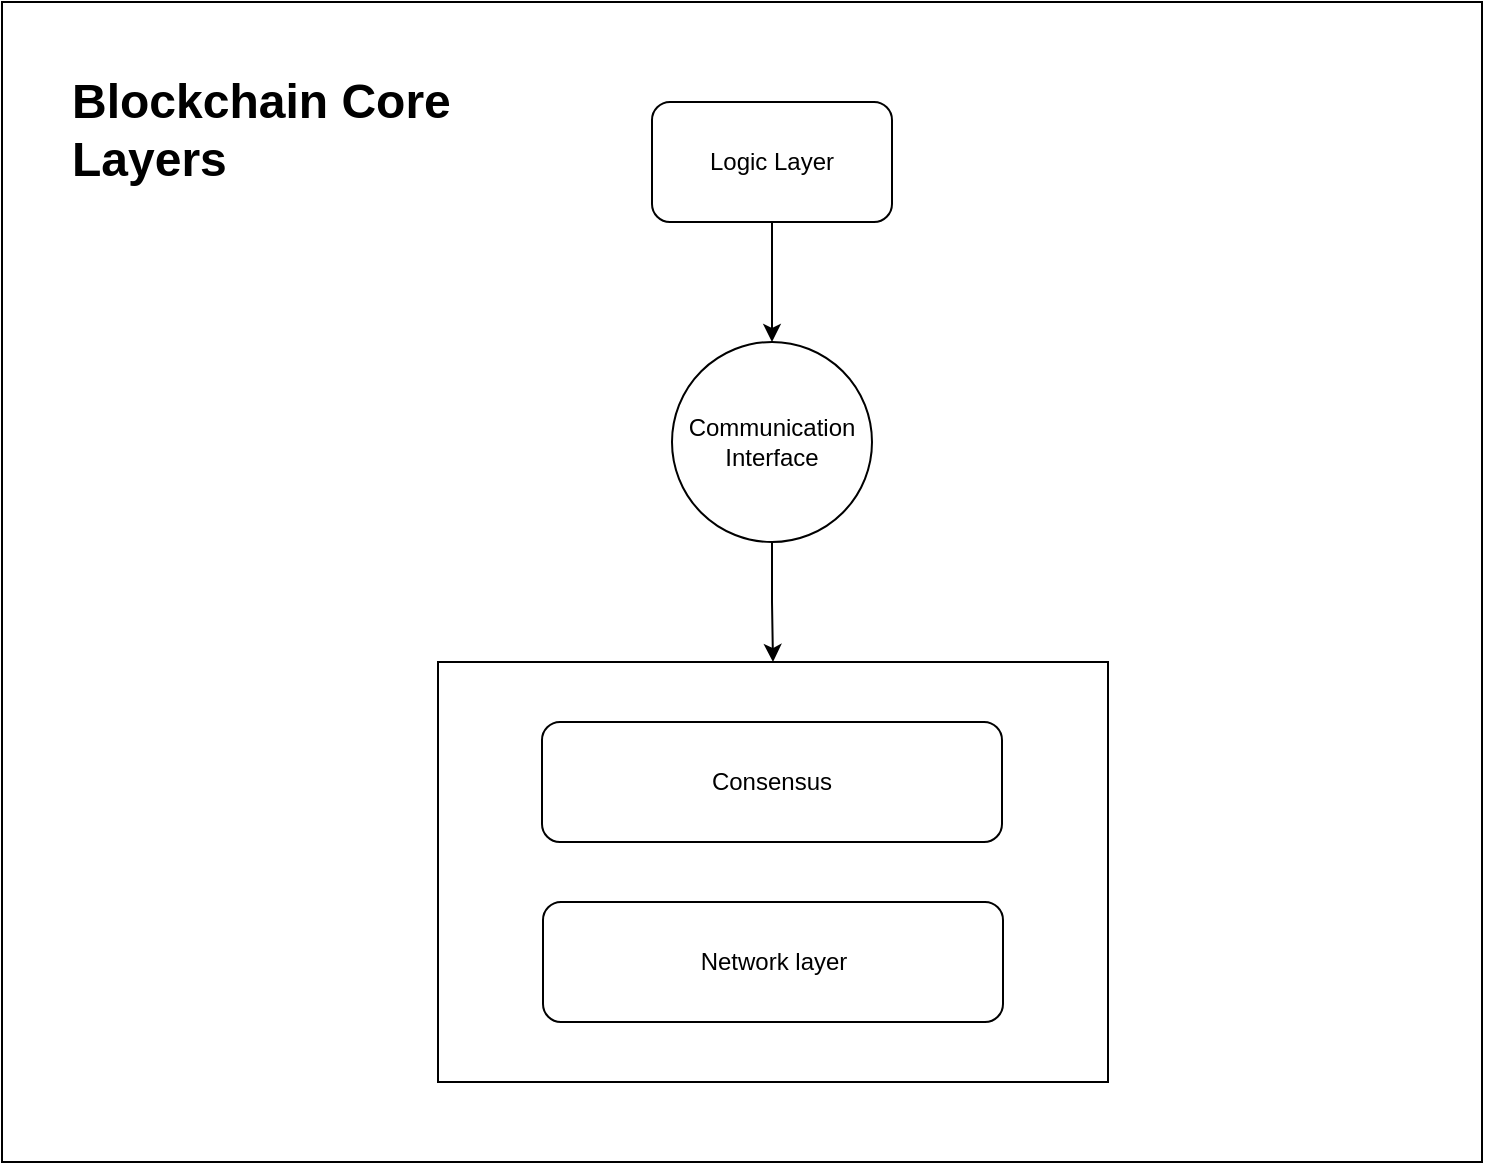 <mxfile version="22.1.11" type="github">
  <diagram name="Page-1" id="YVBJEgZap607-k-v_YbD">
    <mxGraphModel dx="1259" dy="655" grid="1" gridSize="10" guides="1" tooltips="1" connect="1" arrows="1" fold="1" page="1" pageScale="1" pageWidth="850" pageHeight="1100" math="0" shadow="0">
      <root>
        <mxCell id="0" />
        <mxCell id="1" parent="0" />
        <mxCell id="UfMU8TNHfsyY4Nki7KAC-10" value="" style="rounded=0;whiteSpace=wrap;html=1;" vertex="1" parent="1">
          <mxGeometry x="40" y="50" width="740" height="580" as="geometry" />
        </mxCell>
        <mxCell id="UfMU8TNHfsyY4Nki7KAC-3" value="" style="edgeStyle=orthogonalEdgeStyle;rounded=0;orthogonalLoop=1;jettySize=auto;html=1;" edge="1" parent="1" source="UfMU8TNHfsyY4Nki7KAC-1" target="UfMU8TNHfsyY4Nki7KAC-2">
          <mxGeometry relative="1" as="geometry" />
        </mxCell>
        <mxCell id="UfMU8TNHfsyY4Nki7KAC-1" value="Logic Layer" style="rounded=1;whiteSpace=wrap;html=1;" vertex="1" parent="1">
          <mxGeometry x="365" y="100" width="120" height="60" as="geometry" />
        </mxCell>
        <mxCell id="UfMU8TNHfsyY4Nki7KAC-8" style="edgeStyle=orthogonalEdgeStyle;rounded=0;orthogonalLoop=1;jettySize=auto;html=1;entryX=0.5;entryY=0;entryDx=0;entryDy=0;" edge="1" parent="1" source="UfMU8TNHfsyY4Nki7KAC-2" target="UfMU8TNHfsyY4Nki7KAC-4">
          <mxGeometry relative="1" as="geometry" />
        </mxCell>
        <mxCell id="UfMU8TNHfsyY4Nki7KAC-2" value="Communication&lt;br&gt;Interface" style="ellipse;whiteSpace=wrap;html=1;aspect=fixed;" vertex="1" parent="1">
          <mxGeometry x="375" y="220" width="100" height="100" as="geometry" />
        </mxCell>
        <mxCell id="UfMU8TNHfsyY4Nki7KAC-4" value="" style="rounded=0;whiteSpace=wrap;html=1;" vertex="1" parent="1">
          <mxGeometry x="258" y="380" width="335" height="210" as="geometry" />
        </mxCell>
        <mxCell id="UfMU8TNHfsyY4Nki7KAC-5" value="Consensus" style="rounded=1;whiteSpace=wrap;html=1;" vertex="1" parent="1">
          <mxGeometry x="310" y="410" width="230" height="60" as="geometry" />
        </mxCell>
        <mxCell id="UfMU8TNHfsyY4Nki7KAC-6" value="Network layer" style="rounded=1;whiteSpace=wrap;html=1;" vertex="1" parent="1">
          <mxGeometry x="310.5" y="500" width="230" height="60" as="geometry" />
        </mxCell>
        <mxCell id="UfMU8TNHfsyY4Nki7KAC-9" value="&lt;h1&gt;Blockchain Core Layers&lt;/h1&gt;" style="text;html=1;strokeColor=none;fillColor=none;spacing=5;spacingTop=-20;whiteSpace=wrap;overflow=hidden;rounded=0;" vertex="1" parent="1">
          <mxGeometry x="70" y="80" width="210" height="70" as="geometry" />
        </mxCell>
      </root>
    </mxGraphModel>
  </diagram>
</mxfile>
